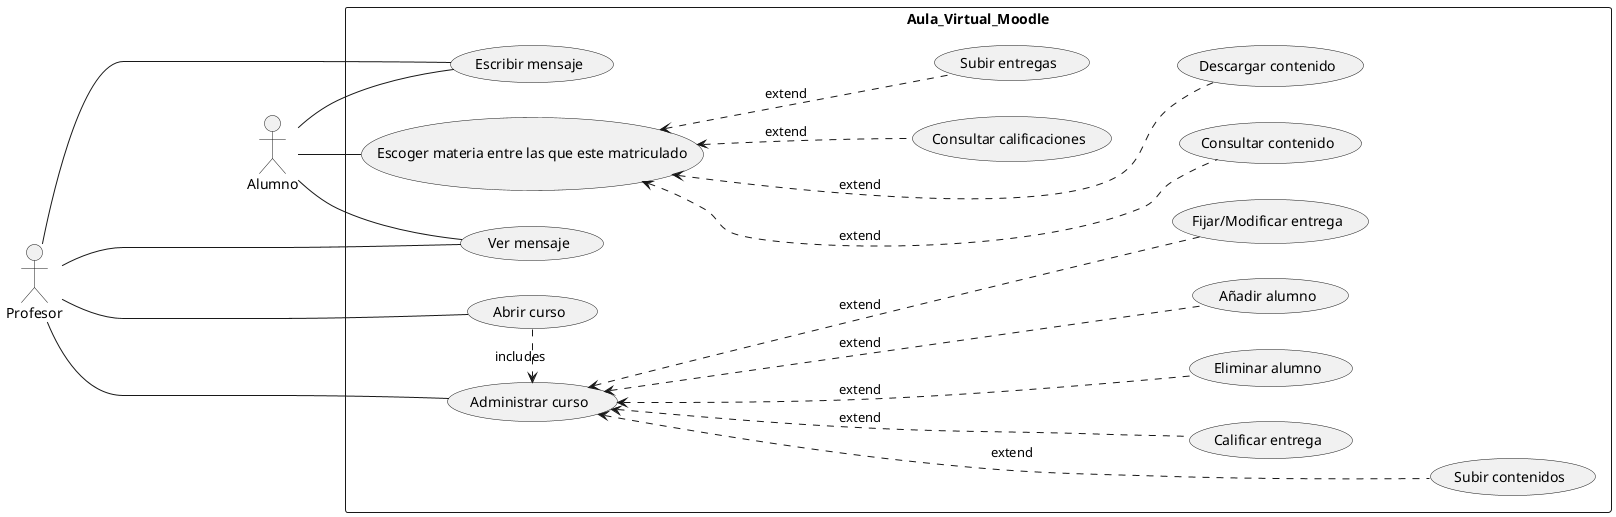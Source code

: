 @startuml Ejercicio 2

skinparam packageStyle rectangle
left to right direction

actor Alumno
actor Profesor

rectangle Aula_Virtual_Moodle {
    (Abrir curso) as (AbrirCur)
    (Administrar curso) as (AdminCur)

    (Escoger materia entre las que este matriculado) as (EsMa)

    (Subir entregas) as (SubEnt)
    (Consultar contenido) as (ConCon)
    (Descargar contenido) as (DesCon)
    (Consultar calificaciones) as (ConCal)

    (Fijar/Modificar entrega) as (Ent)
    (Subir contenidos) as (Sub)
    (Calificar entrega) as (Cal)
    
    (Ver mensaje) as (VerMen)
    (Escribir mensaje) as (EscMen)

    (Eliminar alumno) as (ElAl)
    (Añadir alumno) as (AnAl)
    
    Alumno -- EscMen
    Alumno -- VerMen

    Alumno -- EsMa

    EsMa <.... DesCon : extend
    EsMa <.... ConCon : extend
    EsMa <... SubEnt : extend
    EsMa <... ConCal : extend

    AbrirCur .> AdminCur : includes
    
    Profesor ----- EscMen
    Profesor ----- VerMen
    Profesor ----- AbrirCur
    Profesor ----- AdminCur
    AdminCur <.... Ent : extend
    AdminCur <..... Sub : extend
    AdminCur <.... Cal : extend
    AdminCur <.... AnAl : extend
    AdminCur <.... ElAl : extend
    

    




    
}

@enduml

